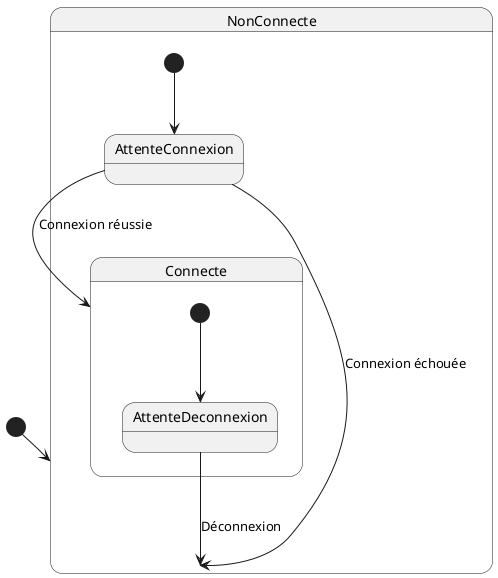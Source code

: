 @startuml
[*] --> NonConnecte

state NonConnecte {
    [*] --> AttenteConnexion
    AttenteConnexion --> Connecte : Connexion réussie
    AttenteConnexion --> NonConnecte : Connexion échouée
    state Connecte {
        [*] --> AttenteDeconnexion
        AttenteDeconnexion --> NonConnecte : Déconnexion
    }
}
@enduml
